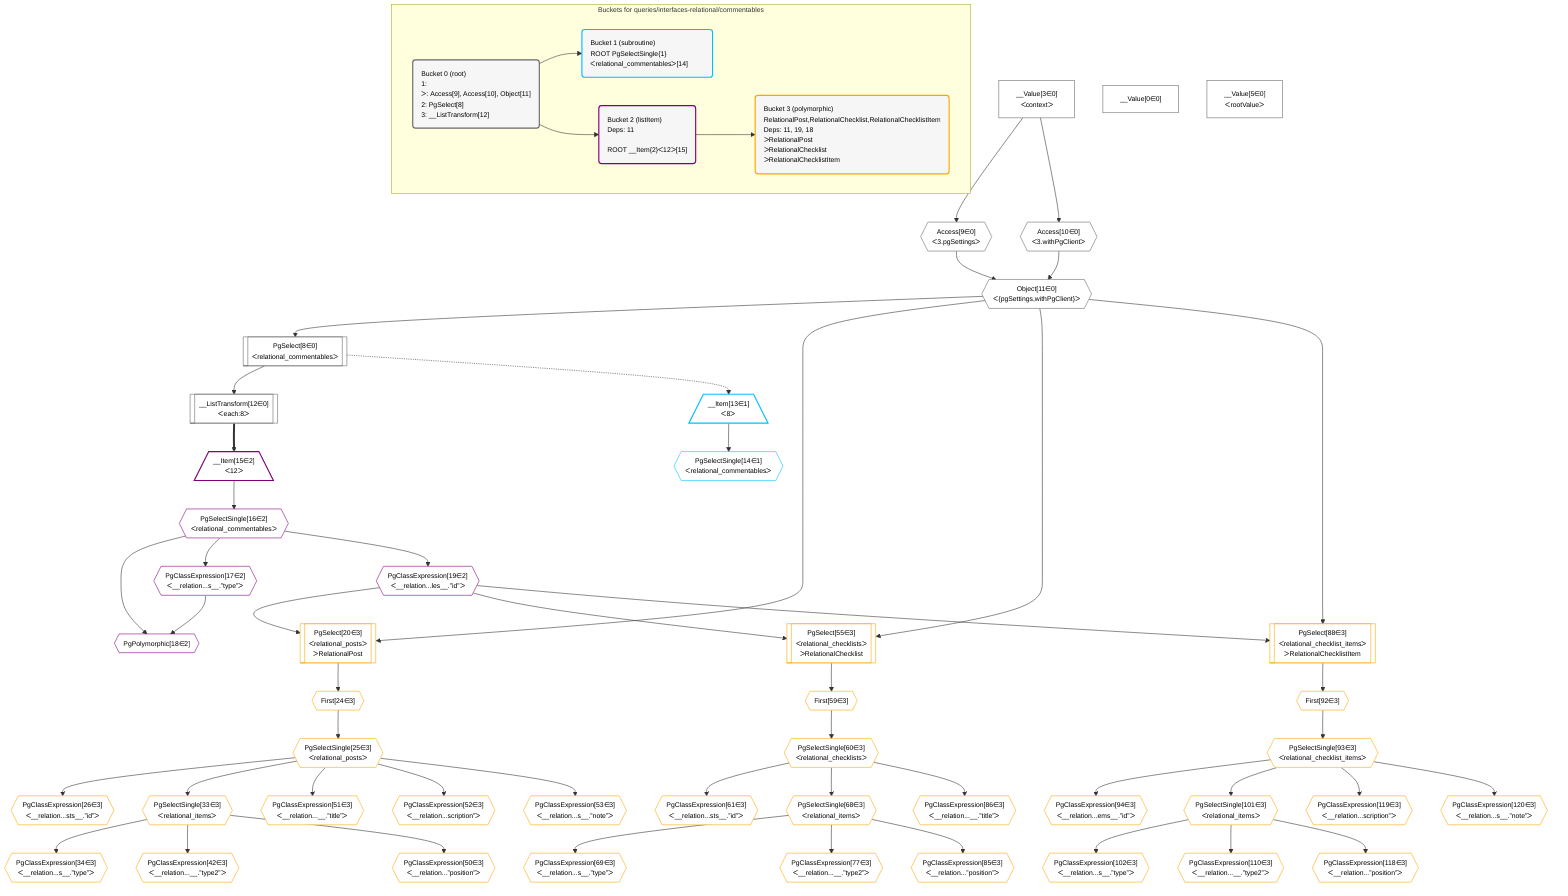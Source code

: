 %%{init: {'themeVariables': { 'fontSize': '12px'}}}%%
graph TD
    classDef path fill:#eee,stroke:#000,color:#000
    classDef plan fill:#fff,stroke-width:1px,color:#000
    classDef itemplan fill:#fff,stroke-width:2px,color:#000
    classDef unbatchedplan fill:#dff,stroke-width:1px,color:#000
    classDef sideeffectplan fill:#fcc,stroke-width:2px,color:#000
    classDef bucket fill:#f6f6f6,color:#000,stroke-width:2px,text-align:left


    %% plan dependencies
    Object11{{"Object[11∈0]<br />ᐸ{pgSettings,withPgClient}ᐳ"}}:::plan
    Access9{{"Access[9∈0]<br />ᐸ3.pgSettingsᐳ"}}:::plan
    Access10{{"Access[10∈0]<br />ᐸ3.withPgClientᐳ"}}:::plan
    Access9 & Access10 --> Object11
    PgSelect8[["PgSelect[8∈0]<br />ᐸrelational_commentablesᐳ"]]:::plan
    Object11 --> PgSelect8
    __Value3["__Value[3∈0]<br />ᐸcontextᐳ"]:::plan
    __Value3 --> Access9
    __Value3 --> Access10
    __ListTransform12[["__ListTransform[12∈0]<br />ᐸeach:8ᐳ"]]:::plan
    PgSelect8 --> __ListTransform12
    __Value0["__Value[0∈0]"]:::plan
    __Value5["__Value[5∈0]<br />ᐸrootValueᐳ"]:::plan
    __Item13[/"__Item[13∈1]<br />ᐸ8ᐳ"\]:::itemplan
    PgSelect8 -.-> __Item13
    PgSelectSingle14{{"PgSelectSingle[14∈1]<br />ᐸrelational_commentablesᐳ"}}:::plan
    __Item13 --> PgSelectSingle14
    PgPolymorphic18{{"PgPolymorphic[18∈2]"}}:::plan
    PgSelectSingle16{{"PgSelectSingle[16∈2]<br />ᐸrelational_commentablesᐳ"}}:::plan
    PgClassExpression17{{"PgClassExpression[17∈2]<br />ᐸ__relation...s__.”type”ᐳ"}}:::plan
    PgSelectSingle16 & PgClassExpression17 --> PgPolymorphic18
    __Item15[/"__Item[15∈2]<br />ᐸ12ᐳ"\]:::itemplan
    __ListTransform12 ==> __Item15
    __Item15 --> PgSelectSingle16
    PgSelectSingle16 --> PgClassExpression17
    PgClassExpression19{{"PgClassExpression[19∈2]<br />ᐸ__relation...les__.”id”ᐳ"}}:::plan
    PgSelectSingle16 --> PgClassExpression19
    PgSelect20[["PgSelect[20∈3]<br />ᐸrelational_postsᐳ<br />ᐳRelationalPost"]]:::plan
    Object11 & PgClassExpression19 --> PgSelect20
    PgSelect55[["PgSelect[55∈3]<br />ᐸrelational_checklistsᐳ<br />ᐳRelationalChecklist"]]:::plan
    Object11 & PgClassExpression19 --> PgSelect55
    PgSelect88[["PgSelect[88∈3]<br />ᐸrelational_checklist_itemsᐳ<br />ᐳRelationalChecklistItem"]]:::plan
    Object11 & PgClassExpression19 --> PgSelect88
    First24{{"First[24∈3]"}}:::plan
    PgSelect20 --> First24
    PgSelectSingle25{{"PgSelectSingle[25∈3]<br />ᐸrelational_postsᐳ"}}:::plan
    First24 --> PgSelectSingle25
    PgClassExpression26{{"PgClassExpression[26∈3]<br />ᐸ__relation...sts__.”id”ᐳ"}}:::plan
    PgSelectSingle25 --> PgClassExpression26
    PgSelectSingle33{{"PgSelectSingle[33∈3]<br />ᐸrelational_itemsᐳ"}}:::plan
    PgSelectSingle25 --> PgSelectSingle33
    PgClassExpression34{{"PgClassExpression[34∈3]<br />ᐸ__relation...s__.”type”ᐳ"}}:::plan
    PgSelectSingle33 --> PgClassExpression34
    PgClassExpression42{{"PgClassExpression[42∈3]<br />ᐸ__relation...__.”type2”ᐳ"}}:::plan
    PgSelectSingle33 --> PgClassExpression42
    PgClassExpression50{{"PgClassExpression[50∈3]<br />ᐸ__relation...”position”ᐳ"}}:::plan
    PgSelectSingle33 --> PgClassExpression50
    PgClassExpression51{{"PgClassExpression[51∈3]<br />ᐸ__relation...__.”title”ᐳ"}}:::plan
    PgSelectSingle25 --> PgClassExpression51
    PgClassExpression52{{"PgClassExpression[52∈3]<br />ᐸ__relation...scription”ᐳ"}}:::plan
    PgSelectSingle25 --> PgClassExpression52
    PgClassExpression53{{"PgClassExpression[53∈3]<br />ᐸ__relation...s__.”note”ᐳ"}}:::plan
    PgSelectSingle25 --> PgClassExpression53
    First59{{"First[59∈3]"}}:::plan
    PgSelect55 --> First59
    PgSelectSingle60{{"PgSelectSingle[60∈3]<br />ᐸrelational_checklistsᐳ"}}:::plan
    First59 --> PgSelectSingle60
    PgClassExpression61{{"PgClassExpression[61∈3]<br />ᐸ__relation...sts__.”id”ᐳ"}}:::plan
    PgSelectSingle60 --> PgClassExpression61
    PgSelectSingle68{{"PgSelectSingle[68∈3]<br />ᐸrelational_itemsᐳ"}}:::plan
    PgSelectSingle60 --> PgSelectSingle68
    PgClassExpression69{{"PgClassExpression[69∈3]<br />ᐸ__relation...s__.”type”ᐳ"}}:::plan
    PgSelectSingle68 --> PgClassExpression69
    PgClassExpression77{{"PgClassExpression[77∈3]<br />ᐸ__relation...__.”type2”ᐳ"}}:::plan
    PgSelectSingle68 --> PgClassExpression77
    PgClassExpression85{{"PgClassExpression[85∈3]<br />ᐸ__relation...”position”ᐳ"}}:::plan
    PgSelectSingle68 --> PgClassExpression85
    PgClassExpression86{{"PgClassExpression[86∈3]<br />ᐸ__relation...__.”title”ᐳ"}}:::plan
    PgSelectSingle60 --> PgClassExpression86
    First92{{"First[92∈3]"}}:::plan
    PgSelect88 --> First92
    PgSelectSingle93{{"PgSelectSingle[93∈3]<br />ᐸrelational_checklist_itemsᐳ"}}:::plan
    First92 --> PgSelectSingle93
    PgClassExpression94{{"PgClassExpression[94∈3]<br />ᐸ__relation...ems__.”id”ᐳ"}}:::plan
    PgSelectSingle93 --> PgClassExpression94
    PgSelectSingle101{{"PgSelectSingle[101∈3]<br />ᐸrelational_itemsᐳ"}}:::plan
    PgSelectSingle93 --> PgSelectSingle101
    PgClassExpression102{{"PgClassExpression[102∈3]<br />ᐸ__relation...s__.”type”ᐳ"}}:::plan
    PgSelectSingle101 --> PgClassExpression102
    PgClassExpression110{{"PgClassExpression[110∈3]<br />ᐸ__relation...__.”type2”ᐳ"}}:::plan
    PgSelectSingle101 --> PgClassExpression110
    PgClassExpression118{{"PgClassExpression[118∈3]<br />ᐸ__relation...”position”ᐳ"}}:::plan
    PgSelectSingle101 --> PgClassExpression118
    PgClassExpression119{{"PgClassExpression[119∈3]<br />ᐸ__relation...scription”ᐳ"}}:::plan
    PgSelectSingle93 --> PgClassExpression119
    PgClassExpression120{{"PgClassExpression[120∈3]<br />ᐸ__relation...s__.”note”ᐳ"}}:::plan
    PgSelectSingle93 --> PgClassExpression120

    %% define steps

    subgraph "Buckets for queries/interfaces-relational/commentables"
    Bucket0("Bucket 0 (root)<br />1: <br />ᐳ: Access[9], Access[10], Object[11]<br />2: PgSelect[8]<br />3: __ListTransform[12]"):::bucket
    classDef bucket0 stroke:#696969
    class Bucket0,__Value0,__Value3,__Value5,PgSelect8,Access9,Access10,Object11,__ListTransform12 bucket0
    Bucket1("Bucket 1 (subroutine)<br />ROOT PgSelectSingle{1}ᐸrelational_commentablesᐳ[14]"):::bucket
    classDef bucket1 stroke:#00bfff
    class Bucket1,__Item13,PgSelectSingle14 bucket1
    Bucket2("Bucket 2 (listItem)<br />Deps: 11<br /><br />ROOT __Item{2}ᐸ12ᐳ[15]"):::bucket
    classDef bucket2 stroke:#7f007f
    class Bucket2,__Item15,PgSelectSingle16,PgClassExpression17,PgPolymorphic18,PgClassExpression19 bucket2
    Bucket3("Bucket 3 (polymorphic)<br />RelationalPost,RelationalChecklist,RelationalChecklistItem<br />Deps: 11, 19, 18<br />ᐳRelationalPost<br />ᐳRelationalChecklist<br />ᐳRelationalChecklistItem"):::bucket
    classDef bucket3 stroke:#ffa500
    class Bucket3,PgSelect20,First24,PgSelectSingle25,PgClassExpression26,PgSelectSingle33,PgClassExpression34,PgClassExpression42,PgClassExpression50,PgClassExpression51,PgClassExpression52,PgClassExpression53,PgSelect55,First59,PgSelectSingle60,PgClassExpression61,PgSelectSingle68,PgClassExpression69,PgClassExpression77,PgClassExpression85,PgClassExpression86,PgSelect88,First92,PgSelectSingle93,PgClassExpression94,PgSelectSingle101,PgClassExpression102,PgClassExpression110,PgClassExpression118,PgClassExpression119,PgClassExpression120 bucket3
    Bucket0 --> Bucket1 & Bucket2
    Bucket2 --> Bucket3
    end